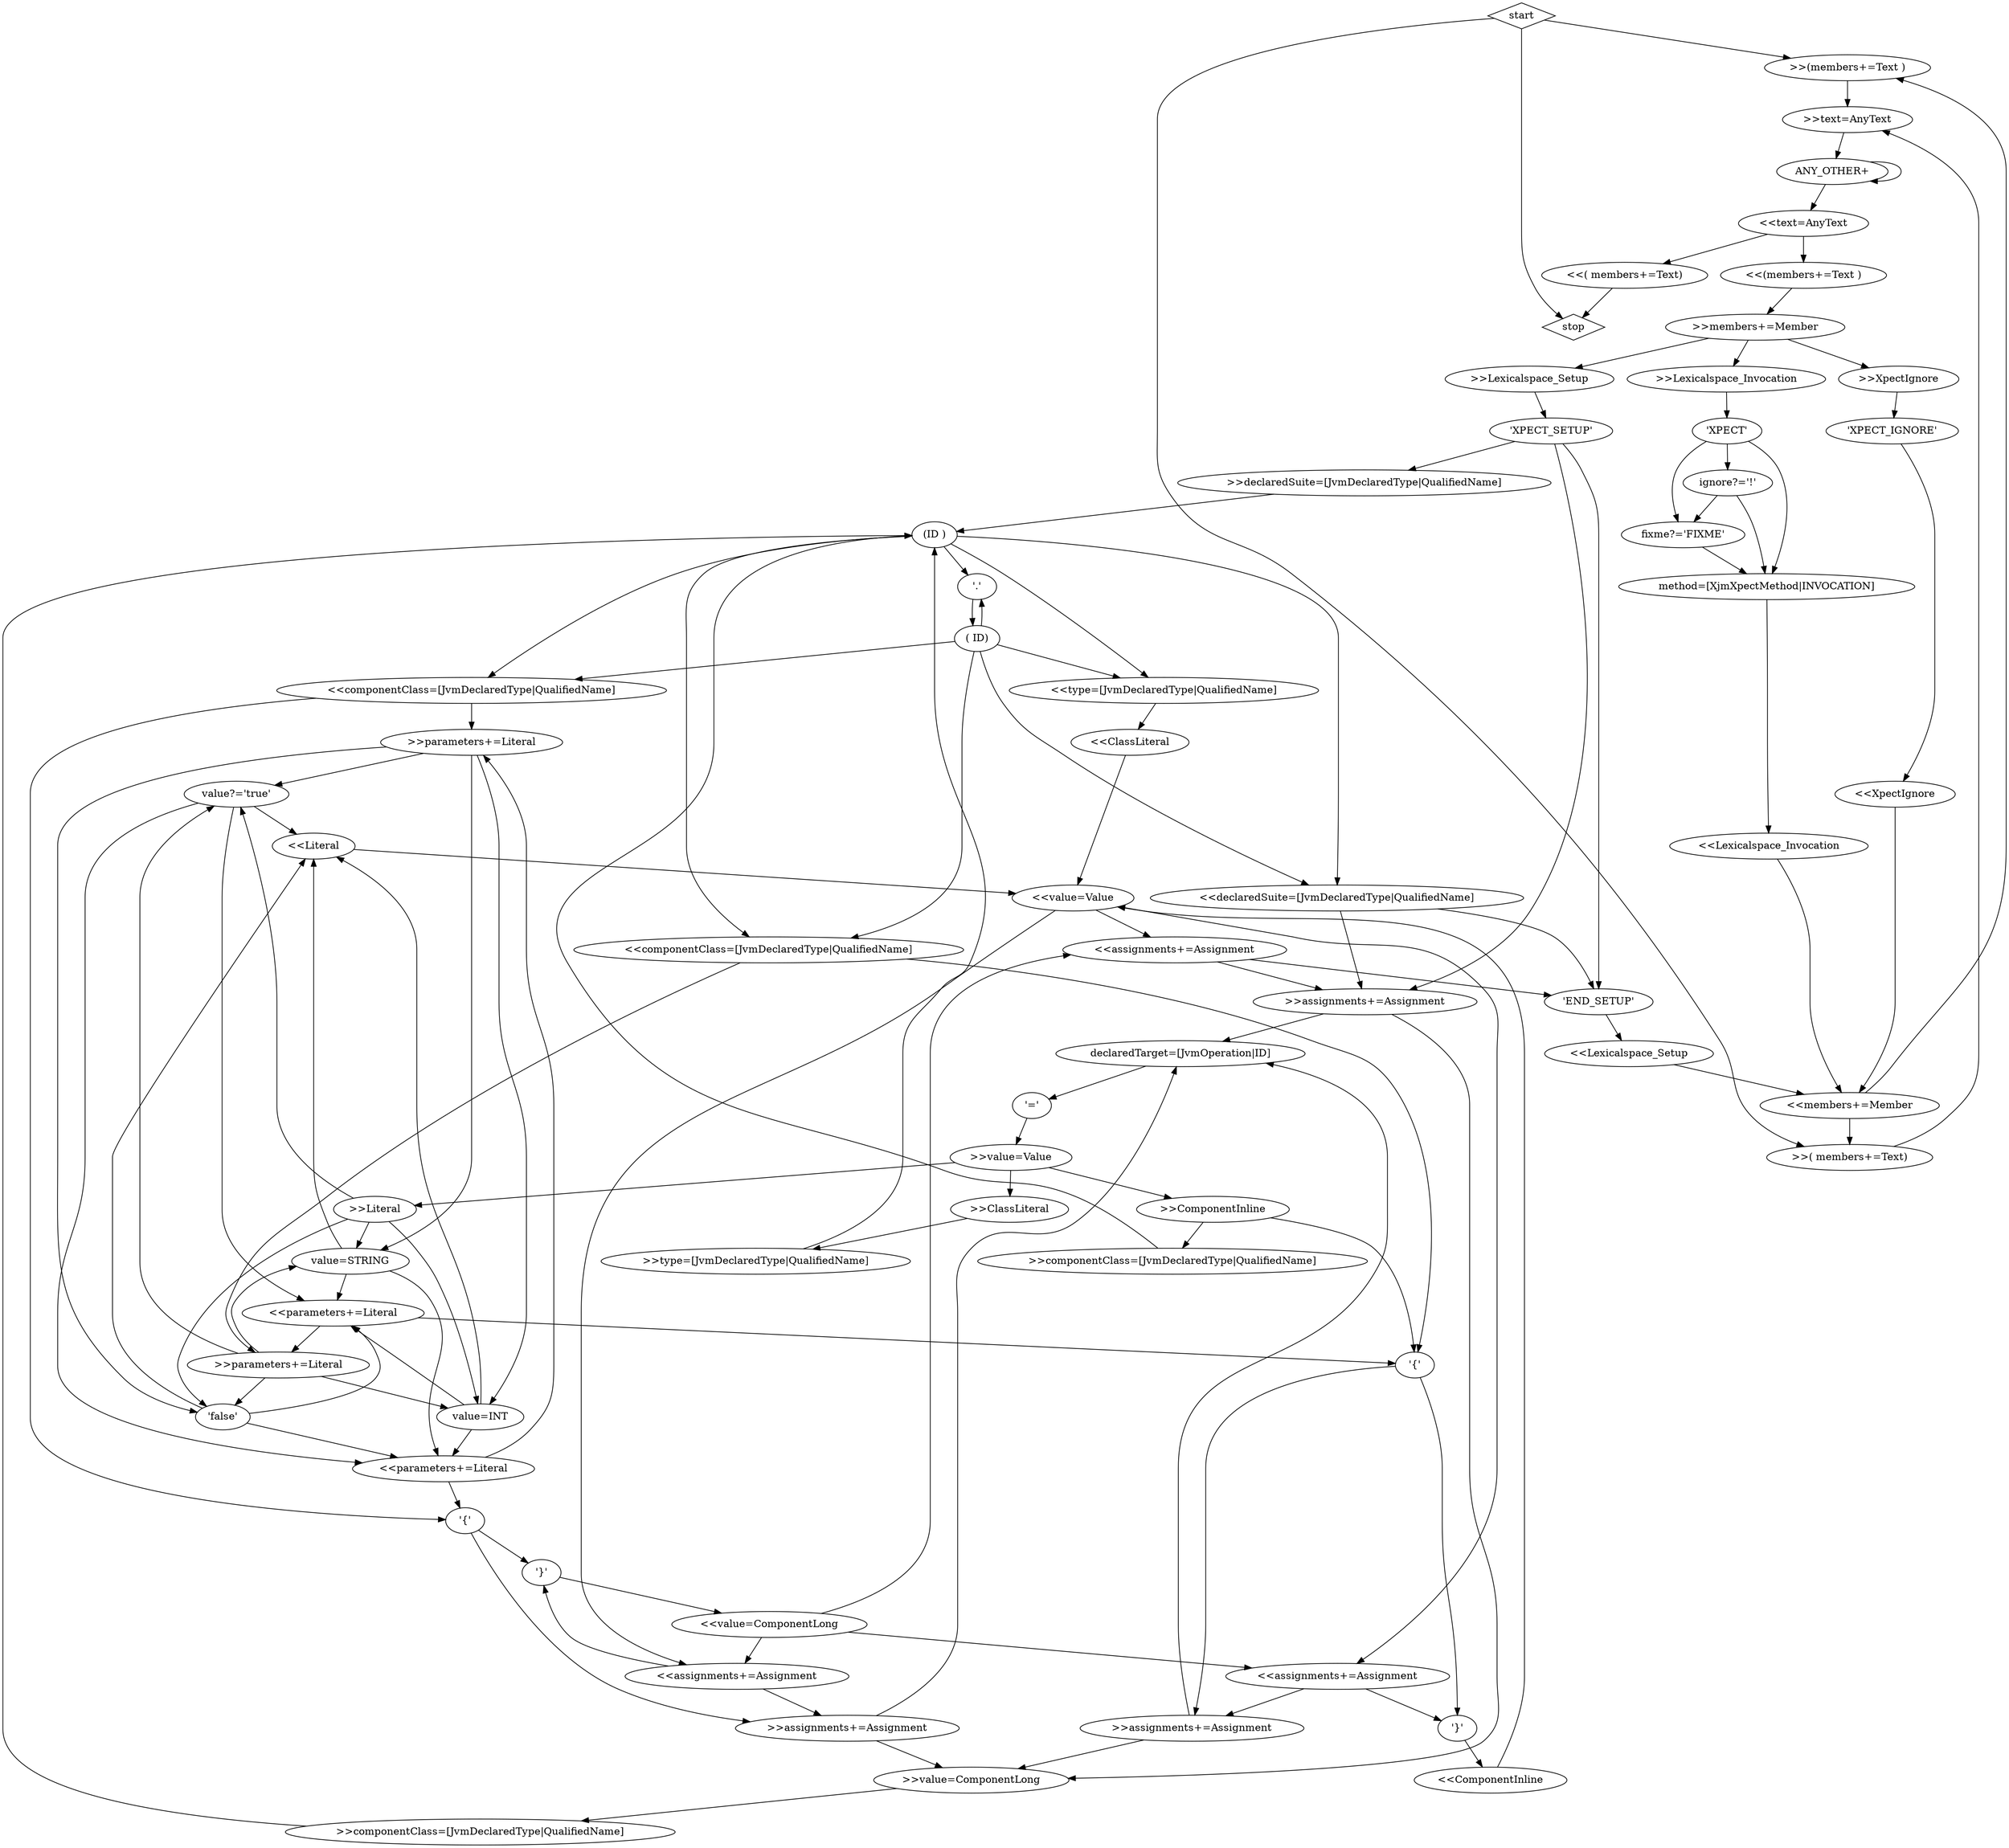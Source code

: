 ## This is a Graphviz .dot file (http://www.graphviz.org/)
## You can use the command 'dot -Tpdf this.dot > out.pdf' to render it.
digraph G {
tokenpdastate2146759425 [shape=diamond,label=start];
tokenpdastate195163601 [label="\>\>(members+=Text )"];
tokenpdastate1179510660 [label="\>\>text=AnyText"];
tokenpdastate1473828333 [label="ANY_OTHER+"];
tokenpdastate267143404 [label="\<\<text=AnyText"];
tokenpdastate199703485 [label="\<\<(members+=Text )"];
tokenpdastate574590082 [label="\>\>members+=Member"];
tokenpdastate869880469 [label="\>\>Lexicalspace_Setup"];
tokenpdastate1579145002 [label="'XPECT_SETUP'"];
tokenpdastate1813460359 [label="\>\>declaredSuite=\[JvmDeclaredType|QualifiedName\]"];
tokenpdastate840105755 [label="(ID )"];
tokenpdastate1269190198 [label="'.'"];
tokenpdastate1805678319 [label="( ID)"];
tokenpdastate1053740305 [label="\<\<declaredSuite=\[JvmDeclaredType|QualifiedName\]"];
tokenpdastate461445108 [label="\>\>assignments+=Assignment"];
tokenpdastate1655651660 [label="declaredTarget=\[JvmOperation|ID\]"];
tokenpdastate181418232 [label="'='"];
tokenpdastate1119800054 [label="\>\>value=Value"];
tokenpdastate1368607714 [label="\>\>Literal"];
tokenpdastate1246583233 [label="value?='true'"];
tokenpdastate1095872392 [label="\<\<Literal"];
tokenpdastate1963729966 [label="\<\<value=Value"];
tokenpdastate1040956726 [label="\<\<assignments+=Assignment"];
tokenpdastate505968743 [label="'END_SETUP'"];
tokenpdastate1380563397 [label="\<\<Lexicalspace_Setup"];
tokenpdastate1181797110 [label="\<\<members+=Member"];
tokenpdastate628174083 [label="\>\>( members+=Text)"];
tokenpdastate2026345098 [label="\<\<assignments+=Assignment"];
tokenpdastate1734319046 [label="\>\>assignments+=Assignment"];
tokenpdastate666426017 [label="\>\>value=ComponentLong"];
tokenpdastate193852000 [label="\>\>componentClass=\[JvmDeclaredType|QualifiedName\]"];
tokenpdastate1327129177 [label="'}'"];
tokenpdastate1417695703 [label="\<\<ComponentInline"];
tokenpdastate890041396 [label="\<\<assignments+=Assignment"];
tokenpdastate1366695431 [label="\>\>assignments+=Assignment"];
tokenpdastate1298314970 [label="'}'"];
tokenpdastate465197128 [label="\<\<value=ComponentLong"];
tokenpdastate1229304415 [label="\<\<parameters+=Literal"];
tokenpdastate673319766 [label="\>\>parameters+=Literal"];
tokenpdastate1890499822 [label="'false'"];
tokenpdastate966775467 [label="\<\<parameters+=Literal"];
tokenpdastate1571571853 [label="\>\>parameters+=Literal"];
tokenpdastate1710002389 [label="value=INT"];
tokenpdastate1621100874 [label="value=STRING"];
tokenpdastate661493119 [label="'{'"];
tokenpdastate406477119 [label="'{'"];
tokenpdastate433133781 [label="\>\>ClassLiteral"];
tokenpdastate2044438780 [label="\>\>type=\[JvmDeclaredType|QualifiedName\]"];
tokenpdastate844504277 [label="\>\>ComponentInline"];
tokenpdastate2028951553 [label="\>\>componentClass=\[JvmDeclaredType|QualifiedName\]"];
tokenpdastate1768546425 [label="\<\<type=\[JvmDeclaredType|QualifiedName\]"];
tokenpdastate1305557472 [label="\<\<ClassLiteral"];
tokenpdastate1331901499 [label="\<\<componentClass=\[JvmDeclaredType|QualifiedName\]"];
tokenpdastate1305363078 [label="\<\<componentClass=\[JvmDeclaredType|QualifiedName\]"];
tokenpdastate1803688302 [label="\>\>Lexicalspace_Invocation"];
tokenpdastate794305479 [label="'XPECT'"];
tokenpdastate2043414779 [label="ignore?='!'"];
tokenpdastate1185525558 [label="fixme?='FIXME'"];
tokenpdastate1025218532 [label="method=\[XjmXpectMethod|INVOCATION\]"];
tokenpdastate1404292507 [label="\<\<Lexicalspace_Invocation"];
tokenpdastate1243712710 [label="\>\>XpectIgnore"];
tokenpdastate1098537643 [label="'XPECT_IGNORE'"];
tokenpdastate541016535 [label="\<\<XpectIgnore"];
tokenpdastate1840095070 [label="\<\<( members+=Text)"];
tokenpdastate724334993 [shape=diamond,label=stop];
tokenpdastate2146759425->tokenpdastate195163601 [];
tokenpdastate2146759425->tokenpdastate628174083 [];
tokenpdastate2146759425->tokenpdastate724334993 [];
tokenpdastate195163601->tokenpdastate1179510660 [];
tokenpdastate1179510660->tokenpdastate1473828333 [];
tokenpdastate1473828333->tokenpdastate1473828333 [];
tokenpdastate1473828333->tokenpdastate267143404 [];
tokenpdastate267143404->tokenpdastate199703485 [];
tokenpdastate267143404->tokenpdastate1840095070 [];
tokenpdastate199703485->tokenpdastate574590082 [];
tokenpdastate574590082->tokenpdastate869880469 [];
tokenpdastate574590082->tokenpdastate1803688302 [];
tokenpdastate574590082->tokenpdastate1243712710 [];
tokenpdastate869880469->tokenpdastate1579145002 [];
tokenpdastate1579145002->tokenpdastate1813460359 [];
tokenpdastate1579145002->tokenpdastate461445108 [];
tokenpdastate1579145002->tokenpdastate505968743 [];
tokenpdastate1813460359->tokenpdastate840105755 [];
tokenpdastate840105755->tokenpdastate1269190198 [];
tokenpdastate840105755->tokenpdastate1053740305 [];
tokenpdastate840105755->tokenpdastate1768546425 [];
tokenpdastate840105755->tokenpdastate1331901499 [];
tokenpdastate840105755->tokenpdastate1305363078 [];
tokenpdastate1269190198->tokenpdastate1805678319 [];
tokenpdastate1805678319->tokenpdastate1269190198 [];
tokenpdastate1805678319->tokenpdastate1053740305 [];
tokenpdastate1805678319->tokenpdastate1768546425 [];
tokenpdastate1805678319->tokenpdastate1331901499 [];
tokenpdastate1805678319->tokenpdastate1305363078 [];
tokenpdastate1053740305->tokenpdastate461445108 [];
tokenpdastate1053740305->tokenpdastate505968743 [];
tokenpdastate461445108->tokenpdastate1655651660 [];
tokenpdastate461445108->tokenpdastate666426017 [];
tokenpdastate1655651660->tokenpdastate181418232 [];
tokenpdastate181418232->tokenpdastate1119800054 [];
tokenpdastate1119800054->tokenpdastate1368607714 [];
tokenpdastate1119800054->tokenpdastate433133781 [];
tokenpdastate1119800054->tokenpdastate844504277 [];
tokenpdastate1368607714->tokenpdastate1246583233 [];
tokenpdastate1368607714->tokenpdastate1890499822 [];
tokenpdastate1368607714->tokenpdastate1710002389 [];
tokenpdastate1368607714->tokenpdastate1621100874 [];
tokenpdastate1246583233->tokenpdastate1095872392 [];
tokenpdastate1246583233->tokenpdastate1229304415 [];
tokenpdastate1246583233->tokenpdastate966775467 [];
tokenpdastate1095872392->tokenpdastate1963729966 [];
tokenpdastate1963729966->tokenpdastate1040956726 [];
tokenpdastate1963729966->tokenpdastate2026345098 [];
tokenpdastate1963729966->tokenpdastate890041396 [];
tokenpdastate1040956726->tokenpdastate461445108 [];
tokenpdastate1040956726->tokenpdastate505968743 [];
tokenpdastate505968743->tokenpdastate1380563397 [];
tokenpdastate1380563397->tokenpdastate1181797110 [];
tokenpdastate1181797110->tokenpdastate195163601 [];
tokenpdastate1181797110->tokenpdastate628174083 [];
tokenpdastate628174083->tokenpdastate1179510660 [];
tokenpdastate2026345098->tokenpdastate1734319046 [];
tokenpdastate2026345098->tokenpdastate1327129177 [];
tokenpdastate1734319046->tokenpdastate1655651660 [];
tokenpdastate1734319046->tokenpdastate666426017 [];
tokenpdastate666426017->tokenpdastate193852000 [];
tokenpdastate193852000->tokenpdastate840105755 [];
tokenpdastate1327129177->tokenpdastate1417695703 [];
tokenpdastate1417695703->tokenpdastate1963729966 [];
tokenpdastate890041396->tokenpdastate1366695431 [];
tokenpdastate890041396->tokenpdastate1298314970 [];
tokenpdastate1366695431->tokenpdastate1655651660 [];
tokenpdastate1366695431->tokenpdastate666426017 [];
tokenpdastate1298314970->tokenpdastate465197128 [];
tokenpdastate465197128->tokenpdastate1040956726 [];
tokenpdastate465197128->tokenpdastate2026345098 [];
tokenpdastate465197128->tokenpdastate890041396 [];
tokenpdastate1229304415->tokenpdastate673319766 [];
tokenpdastate1229304415->tokenpdastate406477119 [];
tokenpdastate673319766->tokenpdastate1246583233 [];
tokenpdastate673319766->tokenpdastate1890499822 [];
tokenpdastate673319766->tokenpdastate1710002389 [];
tokenpdastate673319766->tokenpdastate1621100874 [];
tokenpdastate1890499822->tokenpdastate1095872392 [];
tokenpdastate1890499822->tokenpdastate1229304415 [];
tokenpdastate1890499822->tokenpdastate966775467 [];
tokenpdastate966775467->tokenpdastate1571571853 [];
tokenpdastate966775467->tokenpdastate661493119 [];
tokenpdastate1571571853->tokenpdastate1246583233 [];
tokenpdastate1571571853->tokenpdastate1890499822 [];
tokenpdastate1571571853->tokenpdastate1710002389 [];
tokenpdastate1571571853->tokenpdastate1621100874 [];
tokenpdastate1710002389->tokenpdastate1095872392 [];
tokenpdastate1710002389->tokenpdastate1229304415 [];
tokenpdastate1710002389->tokenpdastate966775467 [];
tokenpdastate1621100874->tokenpdastate1095872392 [];
tokenpdastate1621100874->tokenpdastate1229304415 [];
tokenpdastate1621100874->tokenpdastate966775467 [];
tokenpdastate661493119->tokenpdastate1366695431 [];
tokenpdastate661493119->tokenpdastate1298314970 [];
tokenpdastate406477119->tokenpdastate1734319046 [];
tokenpdastate406477119->tokenpdastate1327129177 [];
tokenpdastate433133781->tokenpdastate2044438780 [];
tokenpdastate2044438780->tokenpdastate840105755 [];
tokenpdastate844504277->tokenpdastate2028951553 [];
tokenpdastate844504277->tokenpdastate406477119 [];
tokenpdastate2028951553->tokenpdastate840105755 [];
tokenpdastate1768546425->tokenpdastate1305557472 [];
tokenpdastate1305557472->tokenpdastate1963729966 [];
tokenpdastate1331901499->tokenpdastate673319766 [];
tokenpdastate1331901499->tokenpdastate406477119 [];
tokenpdastate1305363078->tokenpdastate1571571853 [];
tokenpdastate1305363078->tokenpdastate661493119 [];
tokenpdastate1803688302->tokenpdastate794305479 [];
tokenpdastate794305479->tokenpdastate2043414779 [];
tokenpdastate794305479->tokenpdastate1185525558 [];
tokenpdastate794305479->tokenpdastate1025218532 [];
tokenpdastate2043414779->tokenpdastate1185525558 [];
tokenpdastate2043414779->tokenpdastate1025218532 [];
tokenpdastate1185525558->tokenpdastate1025218532 [];
tokenpdastate1025218532->tokenpdastate1404292507 [];
tokenpdastate1404292507->tokenpdastate1181797110 [];
tokenpdastate1243712710->tokenpdastate1098537643 [];
tokenpdastate1098537643->tokenpdastate541016535 [];
tokenpdastate541016535->tokenpdastate1181797110 [];
tokenpdastate1840095070->tokenpdastate724334993 [];
}

